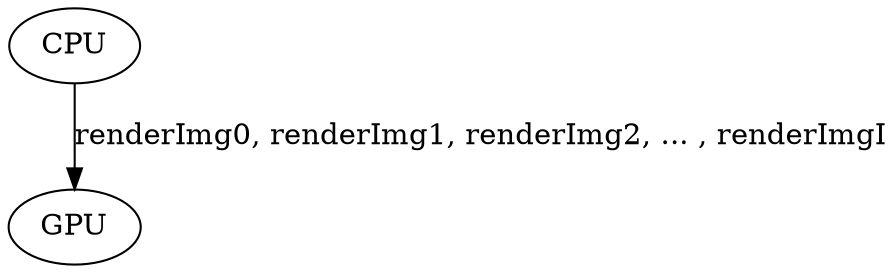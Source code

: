 digraph G{
	cpu[label="CPU"];
	gpu[label="GPU"];
	cpu->gpu[label="renderImg0, renderImg1, renderImg2, ... , renderImgI"];
}